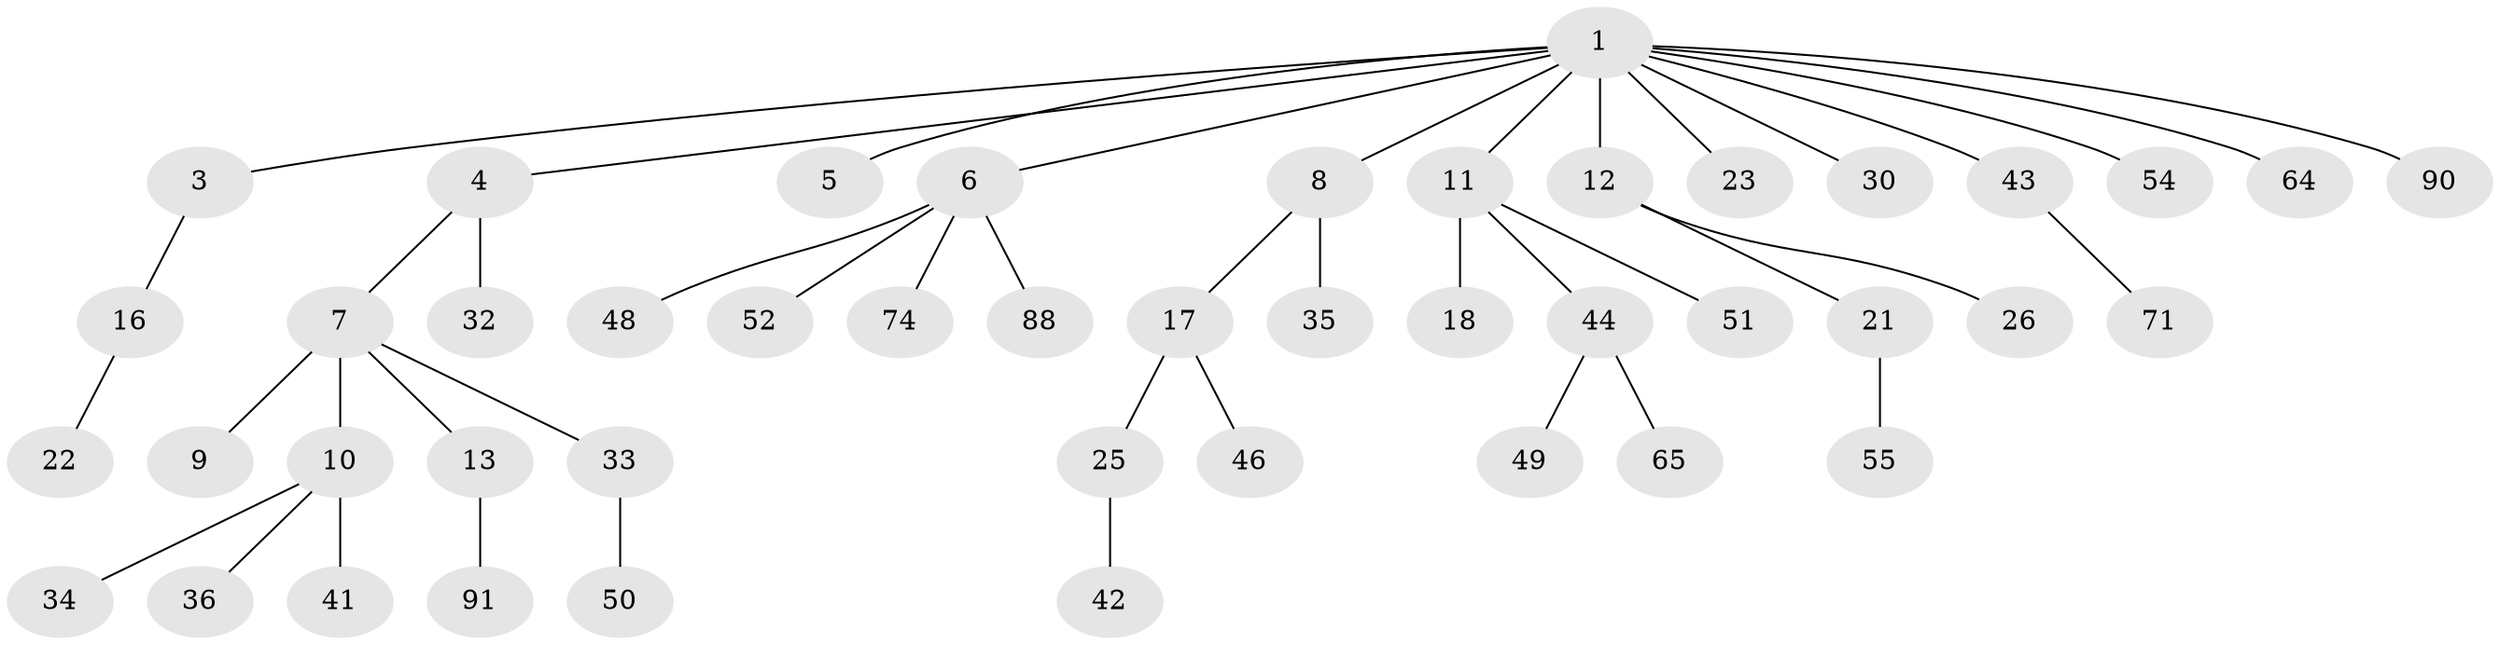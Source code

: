 // original degree distribution, {9: 0.01098901098901099, 6: 0.02197802197802198, 2: 0.2967032967032967, 3: 0.16483516483516483, 1: 0.46153846153846156, 5: 0.02197802197802198, 4: 0.02197802197802198}
// Generated by graph-tools (version 1.1) at 2025/15/03/09/25 04:15:31]
// undirected, 45 vertices, 44 edges
graph export_dot {
graph [start="1"]
  node [color=gray90,style=filled];
  1 [super="+2"];
  3;
  4;
  5;
  6 [super="+57+20"];
  7;
  8;
  9 [super="+63+15"];
  10 [super="+31+24"];
  11 [super="+28"];
  12 [super="+14+19+53"];
  13 [super="+58"];
  16;
  17 [super="+37"];
  18;
  21 [super="+29"];
  22 [super="+39+27"];
  23 [super="+83"];
  25;
  26;
  30 [super="+73"];
  32 [super="+47+76+69"];
  33 [super="+59"];
  34;
  35;
  36 [super="+86"];
  41;
  42 [super="+56"];
  43;
  44;
  46 [super="+82"];
  48 [super="+70"];
  49 [super="+61"];
  50;
  51 [super="+62"];
  52 [super="+66"];
  54 [super="+67"];
  55 [super="+78+60"];
  64;
  65;
  71;
  74 [super="+85"];
  88;
  90;
  91;
  1 -- 3;
  1 -- 4;
  1 -- 6;
  1 -- 11;
  1 -- 30;
  1 -- 43;
  1 -- 64;
  1 -- 90;
  1 -- 5;
  1 -- 54;
  1 -- 23;
  1 -- 8;
  1 -- 12;
  3 -- 16;
  4 -- 7;
  4 -- 32;
  6 -- 52;
  6 -- 74;
  6 -- 88;
  6 -- 48;
  7 -- 9;
  7 -- 10;
  7 -- 13;
  7 -- 33;
  8 -- 17;
  8 -- 35;
  10 -- 34;
  10 -- 36;
  10 -- 41;
  11 -- 18;
  11 -- 51;
  11 -- 44;
  12 -- 26;
  12 -- 21;
  13 -- 91;
  16 -- 22;
  17 -- 25;
  17 -- 46;
  21 -- 55;
  25 -- 42;
  33 -- 50;
  43 -- 71;
  44 -- 49;
  44 -- 65;
}
